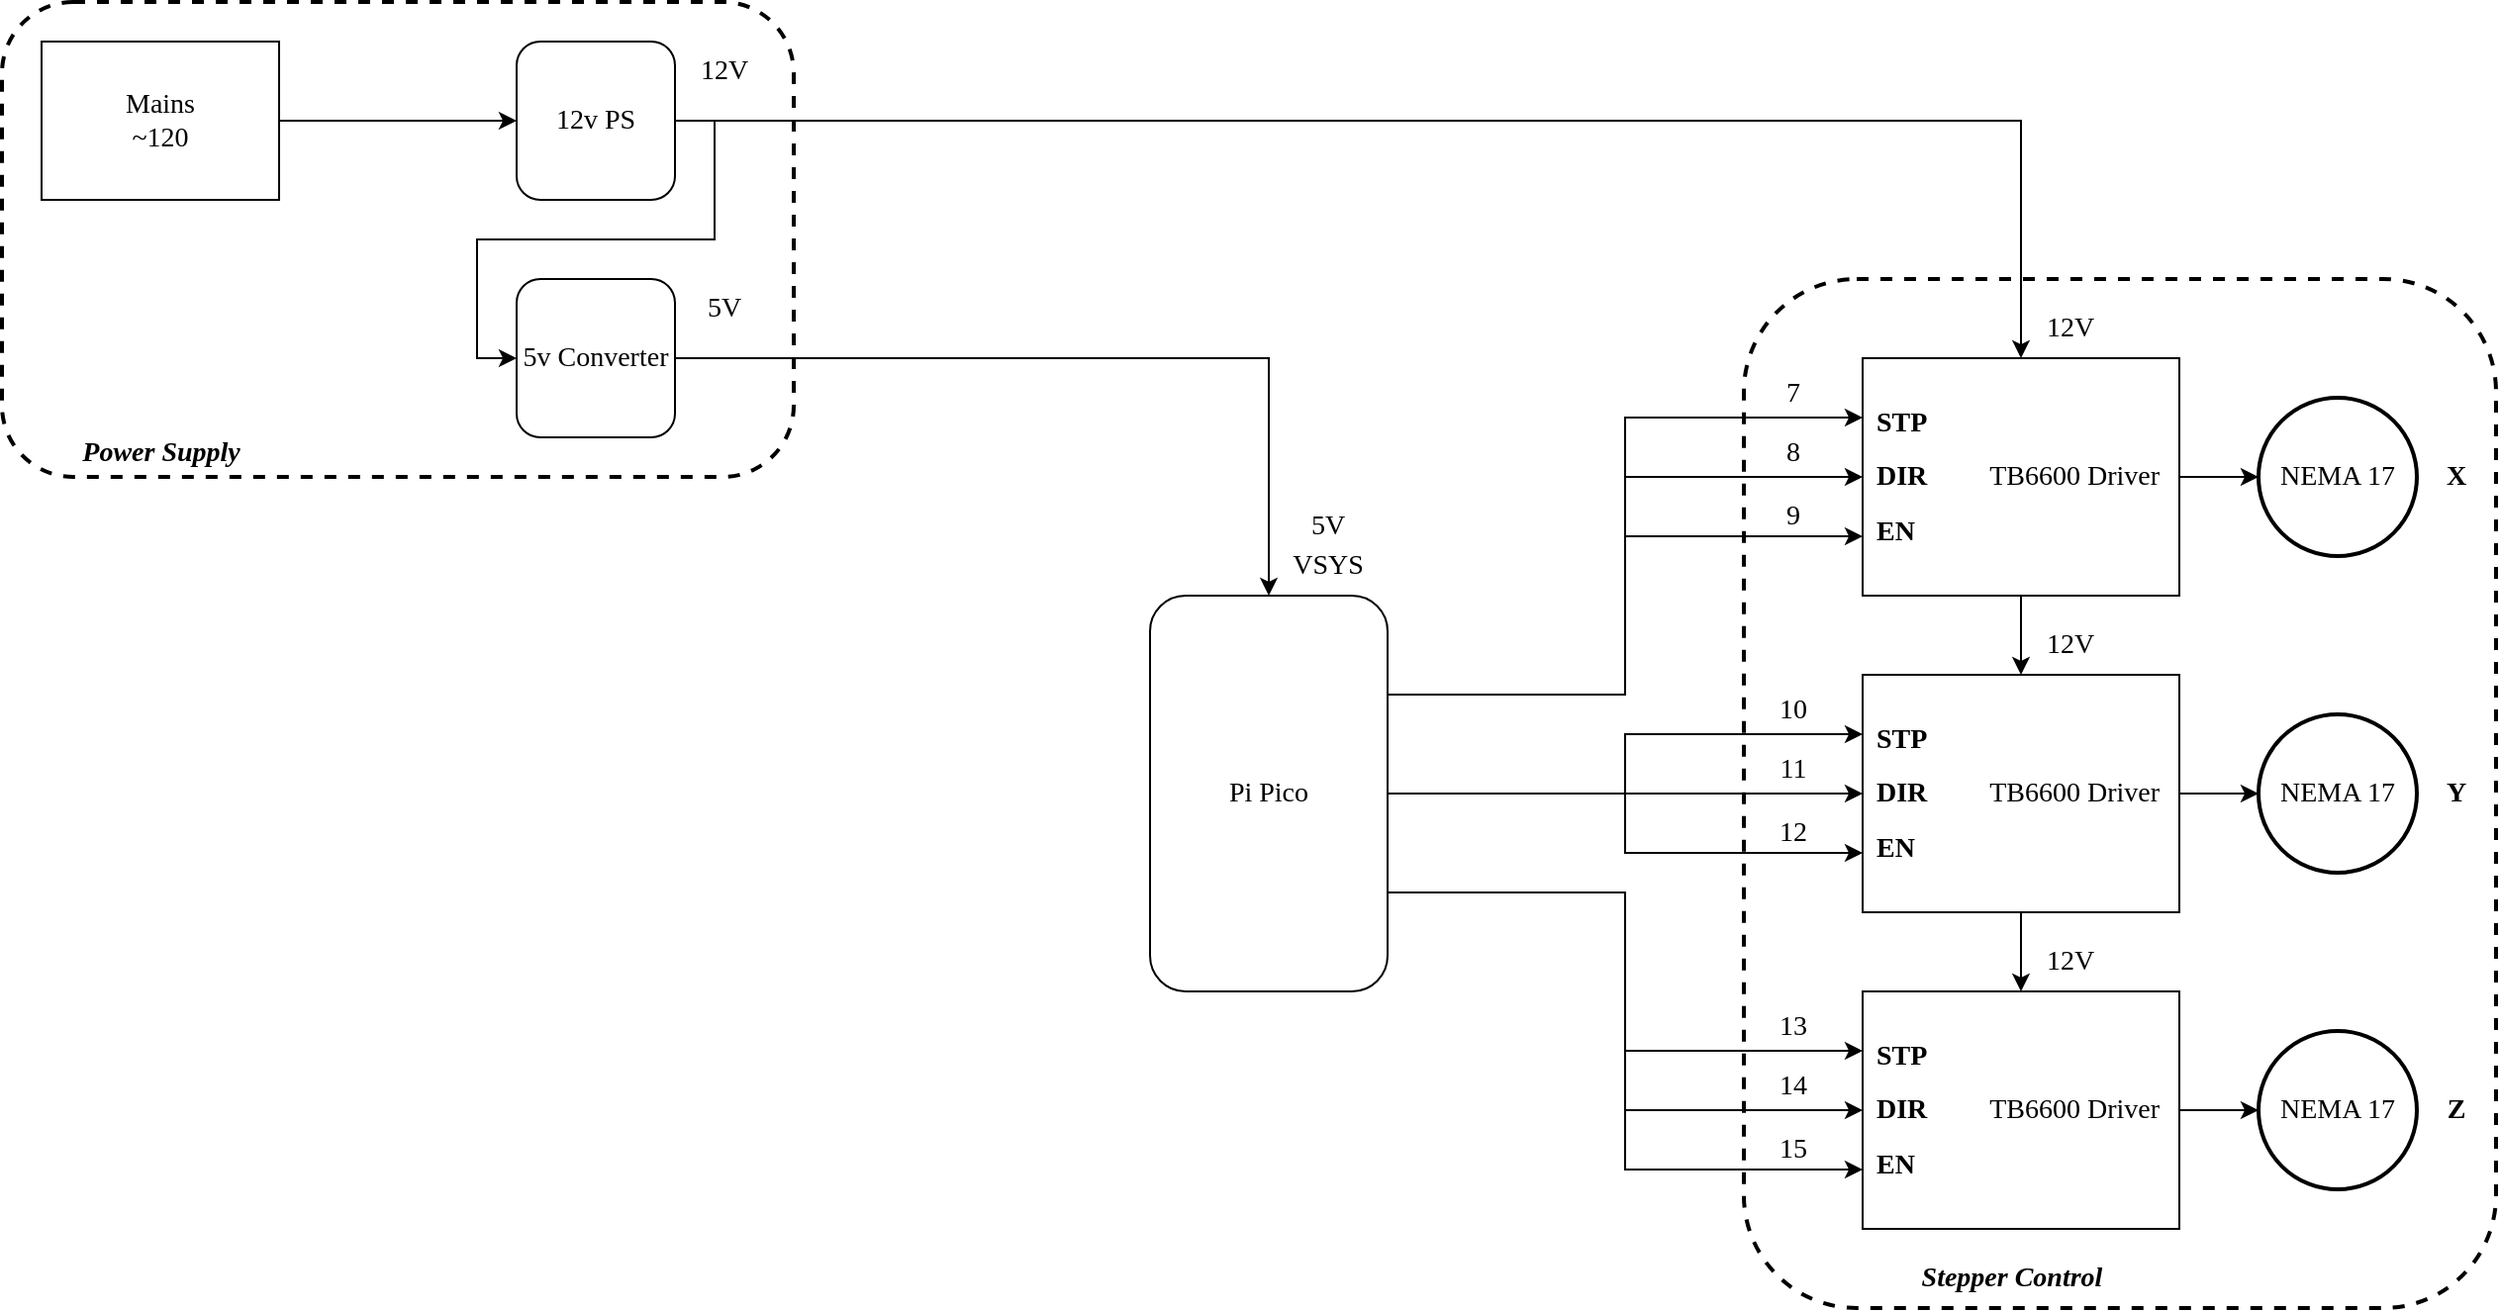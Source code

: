 <mxfile version="20.7.4" type="device"><diagram id="2_f1ja1JCp58xuZ8poG9" name="Page-1"><mxGraphModel dx="1313" dy="956" grid="1" gridSize="10" guides="1" tooltips="1" connect="1" arrows="1" fold="1" page="1" pageScale="1" pageWidth="1660" pageHeight="880" math="0" shadow="0"><root><mxCell id="0"/><mxCell id="1" parent="0"/><mxCell id="4fEWhDT1AqOvR6Gf4RLr-156" value="" style="rounded=1;whiteSpace=wrap;html=1;strokeWidth=2;fontFamily=Cascadia Code;fontSize=14;dashed=1;fillColor=none;" vertex="1" parent="1"><mxGeometry x="20" y="20" width="400" height="240" as="geometry"/></mxCell><mxCell id="4fEWhDT1AqOvR6Gf4RLr-158" value="" style="rounded=1;whiteSpace=wrap;html=1;strokeWidth=2;fontFamily=Cascadia Code;fontSize=14;dashed=1;fillColor=none;" vertex="1" parent="1"><mxGeometry x="900" y="160" width="380" height="520" as="geometry"/></mxCell><mxCell id="4fEWhDT1AqOvR6Gf4RLr-115" style="edgeStyle=orthogonalEdgeStyle;rounded=0;orthogonalLoop=1;jettySize=auto;html=1;exitX=1;exitY=0.25;exitDx=0;exitDy=0;entryX=0;entryY=0.25;entryDx=0;entryDy=0;fontFamily=Cascadia Code;fontSize=14;" edge="1" parent="1" source="4fEWhDT1AqOvR6Gf4RLr-16" target="4fEWhDT1AqOvR6Gf4RLr-1"><mxGeometry relative="1" as="geometry"/></mxCell><mxCell id="4fEWhDT1AqOvR6Gf4RLr-116" style="edgeStyle=orthogonalEdgeStyle;rounded=0;orthogonalLoop=1;jettySize=auto;html=1;exitX=1;exitY=0.25;exitDx=0;exitDy=0;entryX=0;entryY=0.5;entryDx=0;entryDy=0;fontFamily=Cascadia Code;fontSize=14;" edge="1" parent="1" source="4fEWhDT1AqOvR6Gf4RLr-16" target="4fEWhDT1AqOvR6Gf4RLr-1"><mxGeometry relative="1" as="geometry"/></mxCell><mxCell id="4fEWhDT1AqOvR6Gf4RLr-117" style="edgeStyle=orthogonalEdgeStyle;rounded=0;orthogonalLoop=1;jettySize=auto;html=1;exitX=1;exitY=0.25;exitDx=0;exitDy=0;entryX=0;entryY=0.75;entryDx=0;entryDy=0;fontFamily=Cascadia Code;fontSize=14;" edge="1" parent="1" source="4fEWhDT1AqOvR6Gf4RLr-16" target="4fEWhDT1AqOvR6Gf4RLr-1"><mxGeometry relative="1" as="geometry"/></mxCell><mxCell id="4fEWhDT1AqOvR6Gf4RLr-118" style="edgeStyle=orthogonalEdgeStyle;rounded=0;orthogonalLoop=1;jettySize=auto;html=1;exitX=1;exitY=0.5;exitDx=0;exitDy=0;entryX=0;entryY=0.25;entryDx=0;entryDy=0;fontFamily=Cascadia Code;fontSize=14;" edge="1" parent="1" source="4fEWhDT1AqOvR6Gf4RLr-16" target="4fEWhDT1AqOvR6Gf4RLr-96"><mxGeometry relative="1" as="geometry"/></mxCell><mxCell id="4fEWhDT1AqOvR6Gf4RLr-119" style="edgeStyle=orthogonalEdgeStyle;rounded=0;orthogonalLoop=1;jettySize=auto;html=1;exitX=1;exitY=0.5;exitDx=0;exitDy=0;entryX=0;entryY=0.5;entryDx=0;entryDy=0;fontFamily=Cascadia Code;fontSize=14;" edge="1" parent="1" source="4fEWhDT1AqOvR6Gf4RLr-16" target="4fEWhDT1AqOvR6Gf4RLr-96"><mxGeometry relative="1" as="geometry"/></mxCell><mxCell id="4fEWhDT1AqOvR6Gf4RLr-120" style="edgeStyle=orthogonalEdgeStyle;rounded=0;orthogonalLoop=1;jettySize=auto;html=1;exitX=1;exitY=0.5;exitDx=0;exitDy=0;entryX=0;entryY=0.75;entryDx=0;entryDy=0;fontFamily=Cascadia Code;fontSize=14;" edge="1" parent="1" source="4fEWhDT1AqOvR6Gf4RLr-16" target="4fEWhDT1AqOvR6Gf4RLr-96"><mxGeometry relative="1" as="geometry"/></mxCell><mxCell id="4fEWhDT1AqOvR6Gf4RLr-121" style="edgeStyle=orthogonalEdgeStyle;rounded=0;orthogonalLoop=1;jettySize=auto;html=1;exitX=1;exitY=0.75;exitDx=0;exitDy=0;entryX=0;entryY=0.25;entryDx=0;entryDy=0;fontFamily=Cascadia Code;fontSize=14;" edge="1" parent="1" source="4fEWhDT1AqOvR6Gf4RLr-16" target="4fEWhDT1AqOvR6Gf4RLr-106"><mxGeometry relative="1" as="geometry"/></mxCell><mxCell id="4fEWhDT1AqOvR6Gf4RLr-122" style="edgeStyle=orthogonalEdgeStyle;rounded=0;orthogonalLoop=1;jettySize=auto;html=1;exitX=1;exitY=0.75;exitDx=0;exitDy=0;entryX=0;entryY=0.5;entryDx=0;entryDy=0;fontFamily=Cascadia Code;fontSize=14;" edge="1" parent="1" source="4fEWhDT1AqOvR6Gf4RLr-16" target="4fEWhDT1AqOvR6Gf4RLr-106"><mxGeometry relative="1" as="geometry"/></mxCell><mxCell id="4fEWhDT1AqOvR6Gf4RLr-123" style="edgeStyle=orthogonalEdgeStyle;rounded=0;orthogonalLoop=1;jettySize=auto;html=1;exitX=1;exitY=0.75;exitDx=0;exitDy=0;entryX=0;entryY=0.75;entryDx=0;entryDy=0;fontFamily=Cascadia Code;fontSize=14;" edge="1" parent="1" source="4fEWhDT1AqOvR6Gf4RLr-16" target="4fEWhDT1AqOvR6Gf4RLr-106"><mxGeometry relative="1" as="geometry"/></mxCell><mxCell id="4fEWhDT1AqOvR6Gf4RLr-16" value="Pi Pico" style="rounded=1;whiteSpace=wrap;html=1;fontFamily=Cascadia Code;fontSize=14;" vertex="1" parent="1"><mxGeometry x="600" y="320" width="120" height="200" as="geometry"/></mxCell><mxCell id="4fEWhDT1AqOvR6Gf4RLr-133" style="edgeStyle=orthogonalEdgeStyle;rounded=0;orthogonalLoop=1;jettySize=auto;html=1;exitX=1;exitY=0.5;exitDx=0;exitDy=0;entryX=0.5;entryY=0;entryDx=0;entryDy=0;fontFamily=Cascadia Code;fontSize=14;" edge="1" parent="1" source="4fEWhDT1AqOvR6Gf4RLr-128" target="4fEWhDT1AqOvR6Gf4RLr-16"><mxGeometry relative="1" as="geometry"/></mxCell><mxCell id="4fEWhDT1AqOvR6Gf4RLr-130" style="edgeStyle=orthogonalEdgeStyle;rounded=0;orthogonalLoop=1;jettySize=auto;html=1;exitX=1;exitY=0.5;exitDx=0;exitDy=0;entryX=0;entryY=0.5;entryDx=0;entryDy=0;fontFamily=Cascadia Code;fontSize=14;" edge="1" parent="1" source="4fEWhDT1AqOvR6Gf4RLr-129" target="4fEWhDT1AqOvR6Gf4RLr-127"><mxGeometry relative="1" as="geometry"/></mxCell><mxCell id="4fEWhDT1AqOvR6Gf4RLr-129" value="Mains&lt;br&gt;~120" style="rounded=0;whiteSpace=wrap;html=1;fontFamily=Cascadia Code;fontSize=14;" vertex="1" parent="1"><mxGeometry x="40" y="40" width="120" height="80" as="geometry"/></mxCell><mxCell id="4fEWhDT1AqOvR6Gf4RLr-135" value="VSYS" style="text;html=1;strokeColor=none;fillColor=none;align=center;verticalAlign=middle;whiteSpace=wrap;rounded=0;fontFamily=Cascadia Code;fontSize=14;" vertex="1" parent="1"><mxGeometry x="660" y="290" width="60" height="30" as="geometry"/></mxCell><mxCell id="4fEWhDT1AqOvR6Gf4RLr-136" value="" style="group" vertex="1" connectable="0" parent="1"><mxGeometry x="280" y="160" width="130" height="80" as="geometry"/></mxCell><mxCell id="4fEWhDT1AqOvR6Gf4RLr-128" value="5v Converter" style="rounded=1;whiteSpace=wrap;html=1;fontFamily=Cascadia Code;fontSize=14;" vertex="1" parent="4fEWhDT1AqOvR6Gf4RLr-136"><mxGeometry width="80" height="80" as="geometry"/></mxCell><mxCell id="4fEWhDT1AqOvR6Gf4RLr-134" value="5V" style="text;html=1;strokeColor=none;fillColor=none;align=center;verticalAlign=middle;whiteSpace=wrap;rounded=0;fontFamily=Cascadia Code;fontSize=14;" vertex="1" parent="4fEWhDT1AqOvR6Gf4RLr-136"><mxGeometry x="80" width="50" height="30" as="geometry"/></mxCell><mxCell id="4fEWhDT1AqOvR6Gf4RLr-137" value="" style="group" vertex="1" connectable="0" parent="1"><mxGeometry x="280" y="40" width="130" height="80" as="geometry"/></mxCell><mxCell id="4fEWhDT1AqOvR6Gf4RLr-127" value="12v PS" style="rounded=1;whiteSpace=wrap;html=1;fontFamily=Cascadia Code;fontSize=14;" vertex="1" parent="4fEWhDT1AqOvR6Gf4RLr-137"><mxGeometry width="80" height="80" as="geometry"/></mxCell><mxCell id="4fEWhDT1AqOvR6Gf4RLr-132" value="12V" style="text;html=1;strokeColor=none;fillColor=none;align=center;verticalAlign=middle;whiteSpace=wrap;rounded=0;fontFamily=Cascadia Code;fontSize=14;" vertex="1" parent="4fEWhDT1AqOvR6Gf4RLr-137"><mxGeometry x="80" width="50" height="30" as="geometry"/></mxCell><mxCell id="4fEWhDT1AqOvR6Gf4RLr-139" style="edgeStyle=orthogonalEdgeStyle;rounded=0;orthogonalLoop=1;jettySize=auto;html=1;exitX=1;exitY=0.5;exitDx=0;exitDy=0;entryX=0;entryY=0.5;entryDx=0;entryDy=0;fontFamily=Cascadia Code;fontSize=14;" edge="1" parent="1" source="4fEWhDT1AqOvR6Gf4RLr-127" target="4fEWhDT1AqOvR6Gf4RLr-128"><mxGeometry relative="1" as="geometry"/></mxCell><mxCell id="4fEWhDT1AqOvR6Gf4RLr-140" style="edgeStyle=orthogonalEdgeStyle;rounded=0;orthogonalLoop=1;jettySize=auto;html=1;exitX=1;exitY=0.5;exitDx=0;exitDy=0;entryX=0.5;entryY=0;entryDx=0;entryDy=0;fontFamily=Cascadia Code;fontSize=14;" edge="1" parent="1" source="4fEWhDT1AqOvR6Gf4RLr-127" target="4fEWhDT1AqOvR6Gf4RLr-1"><mxGeometry relative="1" as="geometry"/></mxCell><mxCell id="4fEWhDT1AqOvR6Gf4RLr-141" style="edgeStyle=orthogonalEdgeStyle;rounded=0;orthogonalLoop=1;jettySize=auto;html=1;exitX=0.5;exitY=1;exitDx=0;exitDy=0;entryX=0.5;entryY=0;entryDx=0;entryDy=0;fontFamily=Cascadia Code;fontSize=14;" edge="1" parent="1" source="4fEWhDT1AqOvR6Gf4RLr-1" target="4fEWhDT1AqOvR6Gf4RLr-96"><mxGeometry relative="1" as="geometry"/></mxCell><mxCell id="4fEWhDT1AqOvR6Gf4RLr-1" value="TB6600 Driver" style="rounded=0;whiteSpace=wrap;html=1;fontFamily=Cascadia Code;fontSize=14;align=right;spacingRight=8;" vertex="1" parent="1"><mxGeometry x="960" y="200" width="160" height="120" as="geometry"/></mxCell><mxCell id="4fEWhDT1AqOvR6Gf4RLr-4" value="NEMA 17" style="ellipse;whiteSpace=wrap;html=1;aspect=fixed;fontFamily=Cascadia Code;fontSize=14;strokeWidth=2;" vertex="1" parent="1"><mxGeometry x="1160" y="220" width="80" height="80" as="geometry"/></mxCell><mxCell id="4fEWhDT1AqOvR6Gf4RLr-7" style="edgeStyle=orthogonalEdgeStyle;rounded=0;orthogonalLoop=1;jettySize=auto;html=1;exitX=1;exitY=0.5;exitDx=0;exitDy=0;entryX=0;entryY=0.5;entryDx=0;entryDy=0;fontSize=14;" edge="1" parent="1" source="4fEWhDT1AqOvR6Gf4RLr-1" target="4fEWhDT1AqOvR6Gf4RLr-4"><mxGeometry relative="1" as="geometry"/></mxCell><mxCell id="4fEWhDT1AqOvR6Gf4RLr-10" value="X" style="text;html=1;strokeColor=none;fillColor=none;align=center;verticalAlign=middle;whiteSpace=wrap;rounded=0;fontFamily=Cascadia Code;fontSize=14;fontStyle=1" vertex="1" parent="1"><mxGeometry x="1240" y="247.5" width="40" height="25" as="geometry"/></mxCell><mxCell id="4fEWhDT1AqOvR6Gf4RLr-40" value="STP" style="text;html=1;strokeColor=none;fillColor=none;align=left;verticalAlign=middle;whiteSpace=wrap;rounded=0;fontFamily=Cascadia Code;fontSize=14;fontStyle=1;spacingLeft=0;" vertex="1" parent="1"><mxGeometry x="965" y="217.5" width="40" height="30" as="geometry"/></mxCell><mxCell id="4fEWhDT1AqOvR6Gf4RLr-41" value="DIR" style="text;html=1;strokeColor=none;fillColor=none;align=left;verticalAlign=middle;whiteSpace=wrap;rounded=0;fontFamily=Cascadia Code;fontSize=14;fontStyle=1;spacingLeft=0;" vertex="1" parent="1"><mxGeometry x="965" y="245" width="40" height="30" as="geometry"/></mxCell><mxCell id="4fEWhDT1AqOvR6Gf4RLr-42" value="EN" style="text;html=1;strokeColor=none;fillColor=none;align=left;verticalAlign=middle;whiteSpace=wrap;rounded=0;fontFamily=Cascadia Code;fontSize=14;fontStyle=1;spacingLeft=0;" vertex="1" parent="1"><mxGeometry x="965" y="272.5" width="40" height="30" as="geometry"/></mxCell><mxCell id="4fEWhDT1AqOvR6Gf4RLr-68" value="7" style="text;html=1;strokeColor=none;fillColor=none;align=center;verticalAlign=middle;whiteSpace=wrap;rounded=0;fontFamily=Cascadia Code;fontSize=14;" vertex="1" parent="1"><mxGeometry x="910" y="207.5" width="30" height="20" as="geometry"/></mxCell><mxCell id="4fEWhDT1AqOvR6Gf4RLr-70" value="8" style="text;html=1;strokeColor=none;fillColor=none;align=center;verticalAlign=middle;whiteSpace=wrap;rounded=0;fontFamily=Cascadia Code;fontSize=14;" vertex="1" parent="1"><mxGeometry x="910" y="237.5" width="30" height="20" as="geometry"/></mxCell><mxCell id="4fEWhDT1AqOvR6Gf4RLr-71" value="9" style="text;html=1;strokeColor=none;fillColor=none;align=center;verticalAlign=middle;whiteSpace=wrap;rounded=0;fontFamily=Cascadia Code;fontSize=14;" vertex="1" parent="1"><mxGeometry x="910" y="270" width="30" height="20" as="geometry"/></mxCell><mxCell id="4fEWhDT1AqOvR6Gf4RLr-147" style="edgeStyle=orthogonalEdgeStyle;rounded=0;orthogonalLoop=1;jettySize=auto;html=1;exitX=0.5;exitY=1;exitDx=0;exitDy=0;entryX=0.5;entryY=0;entryDx=0;entryDy=0;fontFamily=Cascadia Code;fontSize=14;" edge="1" parent="1" source="4fEWhDT1AqOvR6Gf4RLr-96" target="4fEWhDT1AqOvR6Gf4RLr-106"><mxGeometry relative="1" as="geometry"/></mxCell><mxCell id="4fEWhDT1AqOvR6Gf4RLr-96" value="TB6600 Driver" style="rounded=0;whiteSpace=wrap;html=1;fontFamily=Cascadia Code;fontSize=14;align=right;spacingRight=8;" vertex="1" parent="1"><mxGeometry x="960" y="360" width="160" height="120" as="geometry"/></mxCell><mxCell id="4fEWhDT1AqOvR6Gf4RLr-97" value="NEMA 17" style="ellipse;whiteSpace=wrap;html=1;aspect=fixed;fontFamily=Cascadia Code;fontSize=14;strokeWidth=2;" vertex="1" parent="1"><mxGeometry x="1160" y="380" width="80" height="80" as="geometry"/></mxCell><mxCell id="4fEWhDT1AqOvR6Gf4RLr-95" style="edgeStyle=orthogonalEdgeStyle;rounded=0;orthogonalLoop=1;jettySize=auto;html=1;exitX=1;exitY=0.5;exitDx=0;exitDy=0;entryX=0;entryY=0.5;entryDx=0;entryDy=0;fontSize=14;" edge="1" parent="1" source="4fEWhDT1AqOvR6Gf4RLr-96" target="4fEWhDT1AqOvR6Gf4RLr-97"><mxGeometry relative="1" as="geometry"/></mxCell><mxCell id="4fEWhDT1AqOvR6Gf4RLr-98" value="Y" style="text;html=1;strokeColor=none;fillColor=none;align=center;verticalAlign=middle;whiteSpace=wrap;rounded=0;fontFamily=Cascadia Code;fontSize=14;fontStyle=1" vertex="1" parent="1"><mxGeometry x="1240" y="407.5" width="40" height="25" as="geometry"/></mxCell><mxCell id="4fEWhDT1AqOvR6Gf4RLr-99" value="STP" style="text;html=1;strokeColor=none;fillColor=none;align=left;verticalAlign=middle;whiteSpace=wrap;rounded=0;fontFamily=Cascadia Code;fontSize=14;fontStyle=1;spacingLeft=0;" vertex="1" parent="1"><mxGeometry x="965" y="377.5" width="40" height="30" as="geometry"/></mxCell><mxCell id="4fEWhDT1AqOvR6Gf4RLr-100" value="DIR" style="text;html=1;strokeColor=none;fillColor=none;align=left;verticalAlign=middle;whiteSpace=wrap;rounded=0;fontFamily=Cascadia Code;fontSize=14;fontStyle=1;spacingLeft=0;" vertex="1" parent="1"><mxGeometry x="965" y="405" width="40" height="30" as="geometry"/></mxCell><mxCell id="4fEWhDT1AqOvR6Gf4RLr-101" value="EN" style="text;html=1;strokeColor=none;fillColor=none;align=left;verticalAlign=middle;whiteSpace=wrap;rounded=0;fontFamily=Cascadia Code;fontSize=14;fontStyle=1;spacingLeft=0;" vertex="1" parent="1"><mxGeometry x="965" y="432.5" width="40" height="30" as="geometry"/></mxCell><mxCell id="4fEWhDT1AqOvR6Gf4RLr-102" value="10" style="text;html=1;strokeColor=none;fillColor=none;align=center;verticalAlign=middle;whiteSpace=wrap;rounded=0;fontFamily=Cascadia Code;fontSize=14;" vertex="1" parent="1"><mxGeometry x="910" y="367.5" width="30" height="20" as="geometry"/></mxCell><mxCell id="4fEWhDT1AqOvR6Gf4RLr-103" value="11" style="text;html=1;strokeColor=none;fillColor=none;align=center;verticalAlign=middle;whiteSpace=wrap;rounded=0;fontFamily=Cascadia Code;fontSize=14;" vertex="1" parent="1"><mxGeometry x="910" y="397.5" width="30" height="20" as="geometry"/></mxCell><mxCell id="4fEWhDT1AqOvR6Gf4RLr-104" value="12" style="text;html=1;strokeColor=none;fillColor=none;align=center;verticalAlign=middle;whiteSpace=wrap;rounded=0;fontFamily=Cascadia Code;fontSize=14;" vertex="1" parent="1"><mxGeometry x="910" y="430" width="30" height="20" as="geometry"/></mxCell><mxCell id="4fEWhDT1AqOvR6Gf4RLr-106" value="TB6600 Driver" style="rounded=0;whiteSpace=wrap;html=1;fontFamily=Cascadia Code;fontSize=14;align=right;spacingRight=8;" vertex="1" parent="1"><mxGeometry x="960" y="520" width="160" height="120" as="geometry"/></mxCell><mxCell id="4fEWhDT1AqOvR6Gf4RLr-107" value="NEMA 17" style="ellipse;whiteSpace=wrap;html=1;aspect=fixed;fontFamily=Cascadia Code;fontSize=14;strokeWidth=2;" vertex="1" parent="1"><mxGeometry x="1160" y="540" width="80" height="80" as="geometry"/></mxCell><mxCell id="4fEWhDT1AqOvR6Gf4RLr-105" style="edgeStyle=orthogonalEdgeStyle;rounded=0;orthogonalLoop=1;jettySize=auto;html=1;exitX=1;exitY=0.5;exitDx=0;exitDy=0;entryX=0;entryY=0.5;entryDx=0;entryDy=0;fontSize=14;" edge="1" parent="1" source="4fEWhDT1AqOvR6Gf4RLr-106" target="4fEWhDT1AqOvR6Gf4RLr-107"><mxGeometry relative="1" as="geometry"/></mxCell><mxCell id="4fEWhDT1AqOvR6Gf4RLr-108" value="Z" style="text;html=1;strokeColor=none;fillColor=none;align=center;verticalAlign=middle;whiteSpace=wrap;rounded=0;fontFamily=Cascadia Code;fontSize=14;fontStyle=1" vertex="1" parent="1"><mxGeometry x="1240" y="567.5" width="40" height="25" as="geometry"/></mxCell><mxCell id="4fEWhDT1AqOvR6Gf4RLr-109" value="STP" style="text;html=1;strokeColor=none;fillColor=none;align=left;verticalAlign=middle;whiteSpace=wrap;rounded=0;fontFamily=Cascadia Code;fontSize=14;fontStyle=1;spacingLeft=0;" vertex="1" parent="1"><mxGeometry x="965" y="537.5" width="40" height="30" as="geometry"/></mxCell><mxCell id="4fEWhDT1AqOvR6Gf4RLr-110" value="DIR" style="text;html=1;strokeColor=none;fillColor=none;align=left;verticalAlign=middle;whiteSpace=wrap;rounded=0;fontFamily=Cascadia Code;fontSize=14;fontStyle=1;spacingLeft=0;" vertex="1" parent="1"><mxGeometry x="965" y="565" width="40" height="30" as="geometry"/></mxCell><mxCell id="4fEWhDT1AqOvR6Gf4RLr-111" value="EN" style="text;html=1;strokeColor=none;fillColor=none;align=left;verticalAlign=middle;whiteSpace=wrap;rounded=0;fontFamily=Cascadia Code;fontSize=14;fontStyle=1;spacingLeft=0;" vertex="1" parent="1"><mxGeometry x="965" y="592.5" width="40" height="30" as="geometry"/></mxCell><mxCell id="4fEWhDT1AqOvR6Gf4RLr-112" value="13" style="text;html=1;strokeColor=none;fillColor=none;align=center;verticalAlign=middle;whiteSpace=wrap;rounded=0;fontFamily=Cascadia Code;fontSize=14;" vertex="1" parent="1"><mxGeometry x="910" y="527.5" width="30" height="20" as="geometry"/></mxCell><mxCell id="4fEWhDT1AqOvR6Gf4RLr-113" value="14" style="text;html=1;strokeColor=none;fillColor=none;align=center;verticalAlign=middle;whiteSpace=wrap;rounded=0;fontFamily=Cascadia Code;fontSize=14;" vertex="1" parent="1"><mxGeometry x="910" y="557.5" width="30" height="20" as="geometry"/></mxCell><mxCell id="4fEWhDT1AqOvR6Gf4RLr-114" value="15" style="text;html=1;strokeColor=none;fillColor=none;align=center;verticalAlign=middle;whiteSpace=wrap;rounded=0;fontFamily=Cascadia Code;fontSize=14;" vertex="1" parent="1"><mxGeometry x="910" y="590" width="30" height="20" as="geometry"/></mxCell><mxCell id="4fEWhDT1AqOvR6Gf4RLr-152" value="12V" style="text;html=1;strokeColor=none;fillColor=none;align=center;verticalAlign=middle;whiteSpace=wrap;rounded=0;fontFamily=Cascadia Code;fontSize=14;" vertex="1" parent="1"><mxGeometry x="1040" y="170" width="50" height="30" as="geometry"/></mxCell><mxCell id="4fEWhDT1AqOvR6Gf4RLr-153" value="12V" style="text;html=1;strokeColor=none;fillColor=none;align=center;verticalAlign=middle;whiteSpace=wrap;rounded=0;fontFamily=Cascadia Code;fontSize=14;" vertex="1" parent="1"><mxGeometry x="1040" y="330" width="50" height="30" as="geometry"/></mxCell><mxCell id="4fEWhDT1AqOvR6Gf4RLr-154" value="12V" style="text;html=1;strokeColor=none;fillColor=none;align=center;verticalAlign=middle;whiteSpace=wrap;rounded=0;fontFamily=Cascadia Code;fontSize=14;" vertex="1" parent="1"><mxGeometry x="1040" y="490" width="50" height="30" as="geometry"/></mxCell><mxCell id="4fEWhDT1AqOvR6Gf4RLr-157" value="Power Supply" style="text;html=1;align=center;verticalAlign=middle;resizable=0;points=[];autosize=1;strokeColor=none;fillColor=none;fontSize=14;fontFamily=Cascadia Code;fontStyle=3" vertex="1" parent="1"><mxGeometry x="40" y="232.5" width="120" height="30" as="geometry"/></mxCell><mxCell id="4fEWhDT1AqOvR6Gf4RLr-159" value="Stepper Control" style="text;html=1;align=center;verticalAlign=middle;resizable=0;points=[];autosize=1;strokeColor=none;fillColor=none;fontSize=14;fontFamily=Cascadia Code;fontStyle=3" vertex="1" parent="1"><mxGeometry x="960" y="650" width="150" height="30" as="geometry"/></mxCell><mxCell id="4fEWhDT1AqOvR6Gf4RLr-160" value="5V" style="text;html=1;strokeColor=none;fillColor=none;align=center;verticalAlign=middle;whiteSpace=wrap;rounded=0;fontFamily=Cascadia Code;fontSize=14;" vertex="1" parent="1"><mxGeometry x="665" y="270" width="50" height="30" as="geometry"/></mxCell></root></mxGraphModel></diagram></mxfile>